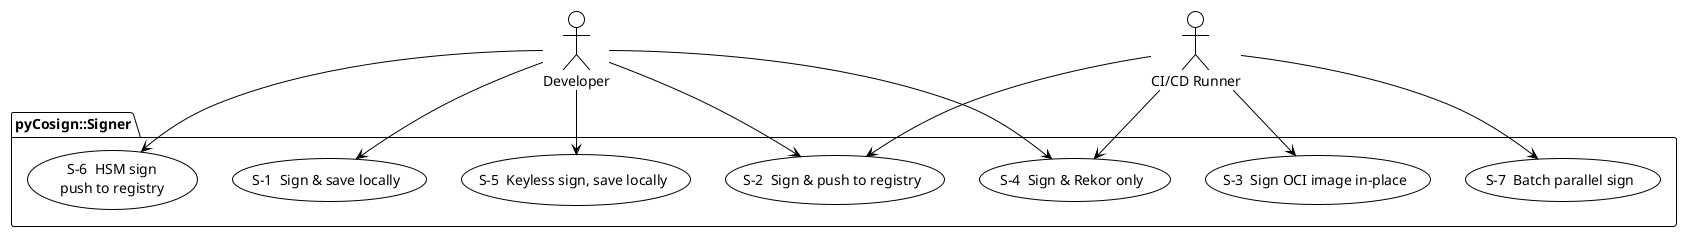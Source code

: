 @startuml UC_Signer
!theme plain
actor Developer
actor "CI/CD Runner" as CICD

package "pyCosign::Signer" {
  usecase "S-1  Sign & save locally" as S1
  usecase "S-2  Sign & push to registry" as S2
  usecase "S-3  Sign OCI image in-place" as S3
  usecase "S-4  Sign & Rekor only" as S4
  usecase "S-5  Keyless sign, save locally" as S5
  usecase "S-6  HSM sign\npush to registry" as S6
  usecase "S-7  Batch parallel sign" as S7
}

Developer --> S1
Developer --> S2
Developer --> S4
Developer --> S5
Developer --> S6
CICD --> S2
CICD --> S3
CICD --> S4
CICD --> S7
@enduml
